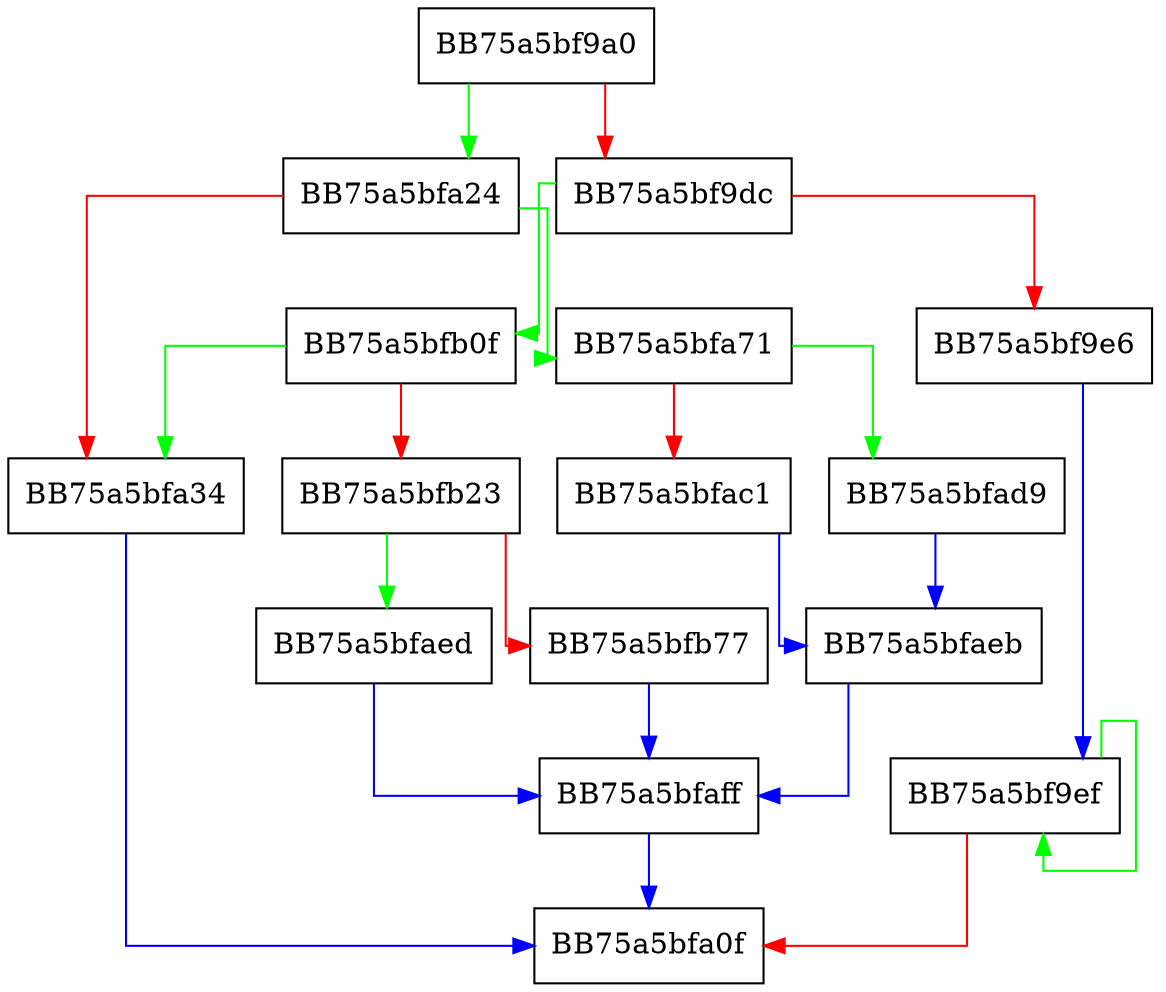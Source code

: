 digraph SSE_pcmpeqw {
  node [shape="box"];
  graph [splines=ortho];
  BB75a5bf9a0 -> BB75a5bfa24 [color="green"];
  BB75a5bf9a0 -> BB75a5bf9dc [color="red"];
  BB75a5bf9dc -> BB75a5bfb0f [color="green"];
  BB75a5bf9dc -> BB75a5bf9e6 [color="red"];
  BB75a5bf9e6 -> BB75a5bf9ef [color="blue"];
  BB75a5bf9ef -> BB75a5bf9ef [color="green"];
  BB75a5bf9ef -> BB75a5bfa0f [color="red"];
  BB75a5bfa24 -> BB75a5bfa71 [color="green"];
  BB75a5bfa24 -> BB75a5bfa34 [color="red"];
  BB75a5bfa34 -> BB75a5bfa0f [color="blue"];
  BB75a5bfa71 -> BB75a5bfad9 [color="green"];
  BB75a5bfa71 -> BB75a5bfac1 [color="red"];
  BB75a5bfac1 -> BB75a5bfaeb [color="blue"];
  BB75a5bfad9 -> BB75a5bfaeb [color="blue"];
  BB75a5bfaeb -> BB75a5bfaff [color="blue"];
  BB75a5bfaed -> BB75a5bfaff [color="blue"];
  BB75a5bfaff -> BB75a5bfa0f [color="blue"];
  BB75a5bfb0f -> BB75a5bfa34 [color="green"];
  BB75a5bfb0f -> BB75a5bfb23 [color="red"];
  BB75a5bfb23 -> BB75a5bfaed [color="green"];
  BB75a5bfb23 -> BB75a5bfb77 [color="red"];
  BB75a5bfb77 -> BB75a5bfaff [color="blue"];
}